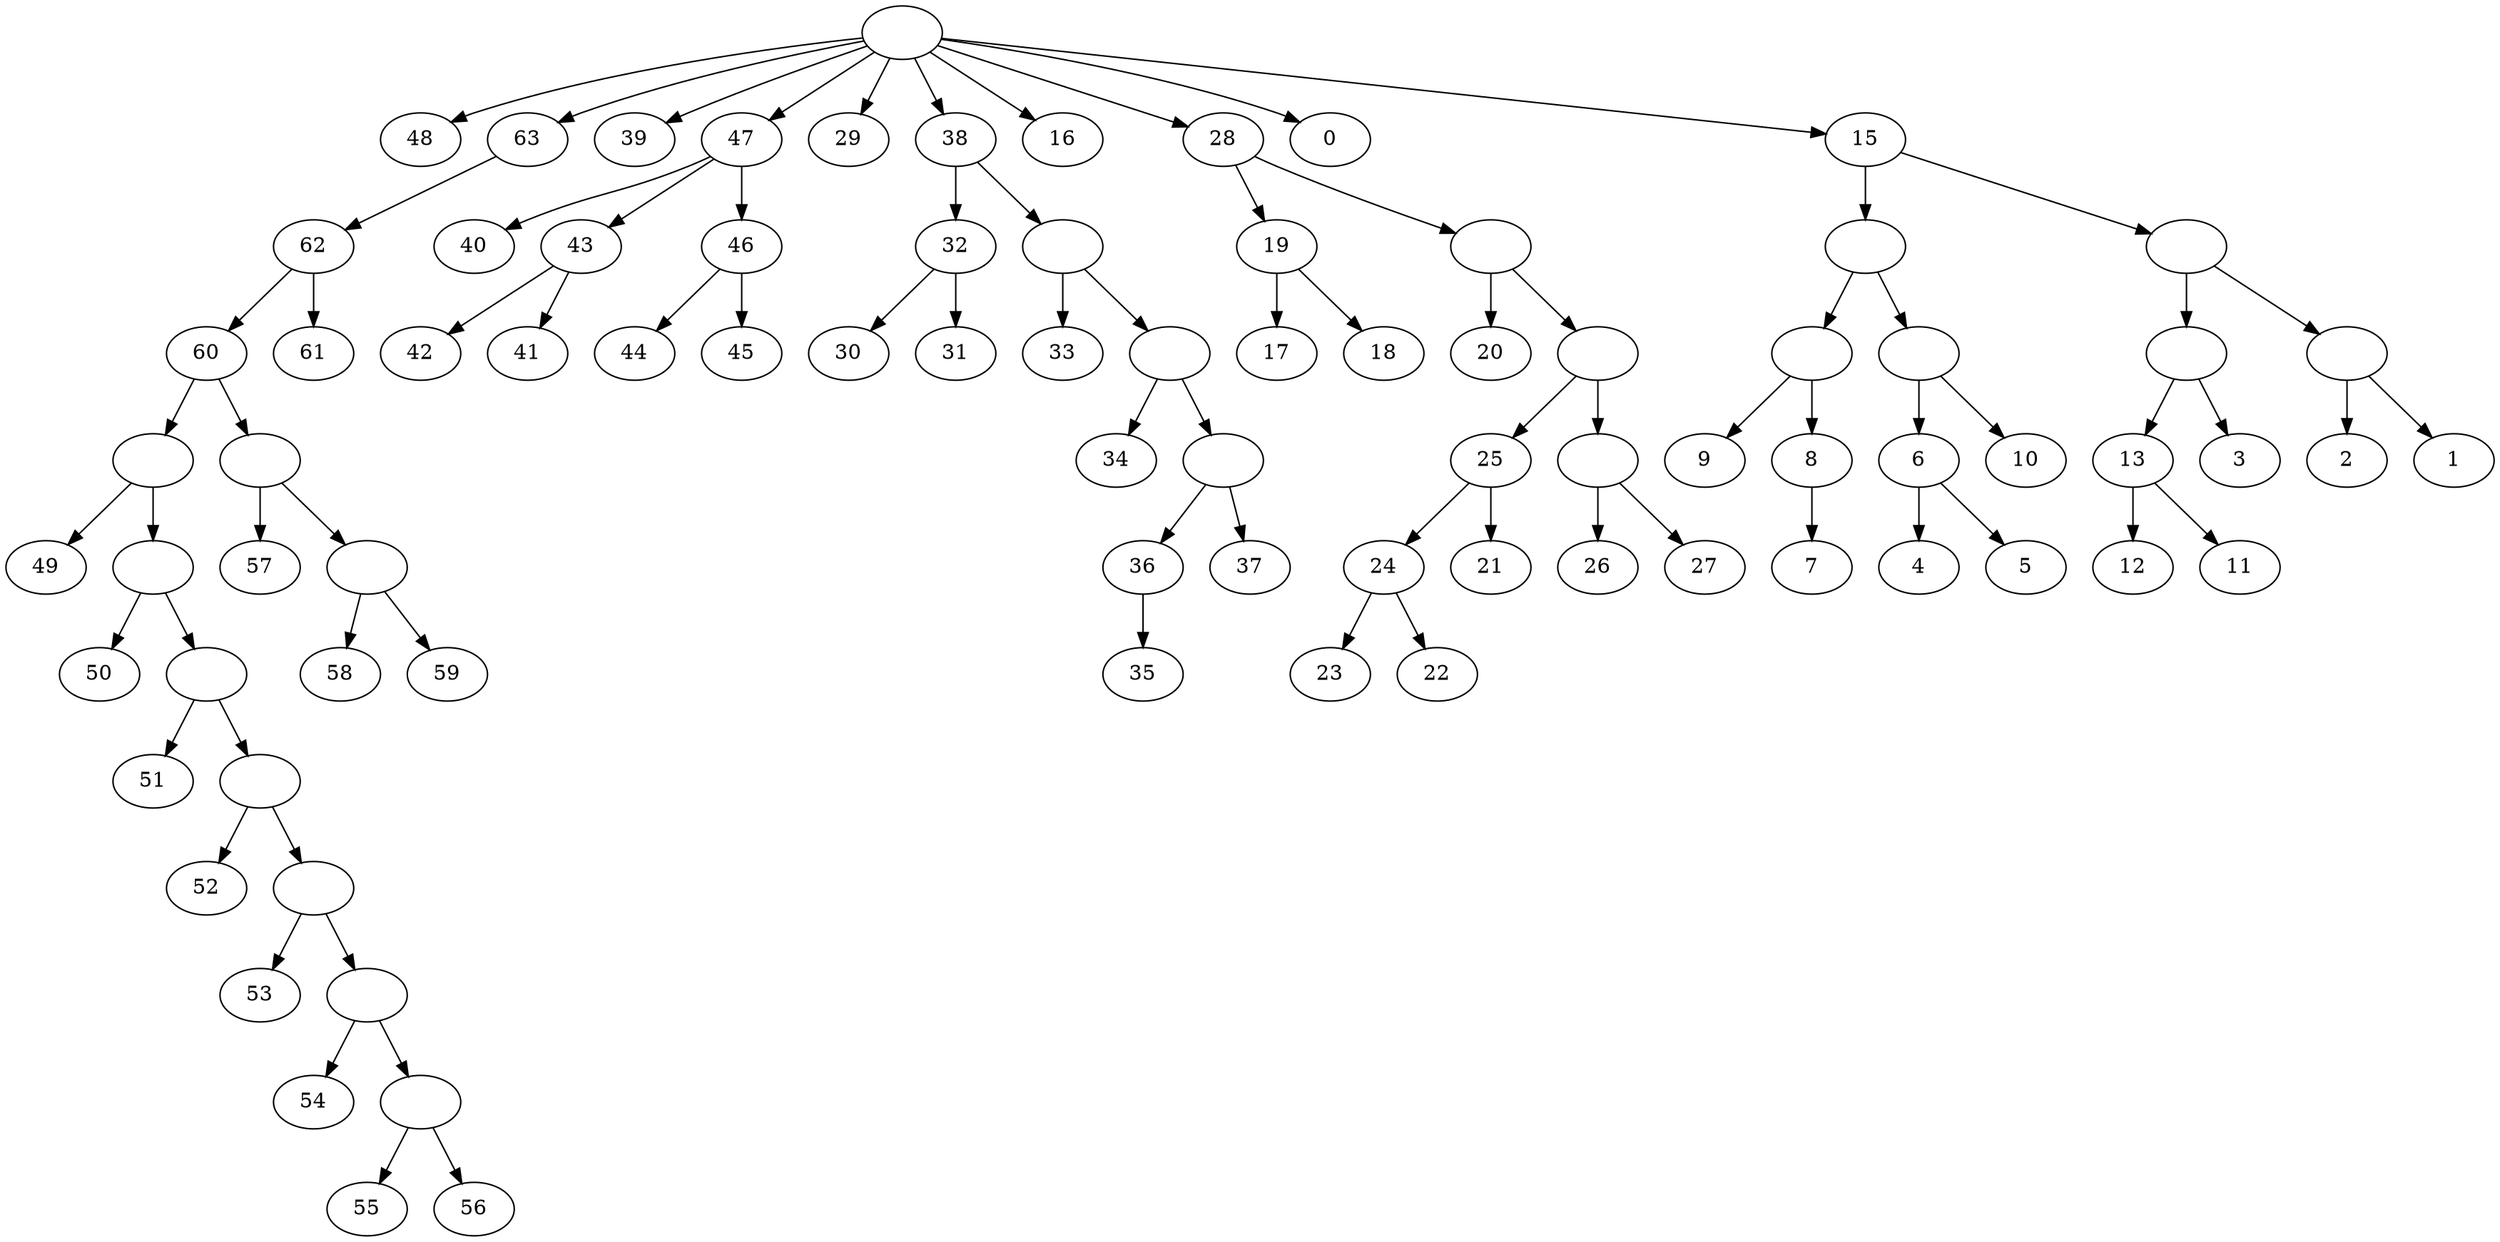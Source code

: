 digraph b13{
0 [label=""];
1 [label="48"];
0->1
2 [label="63"];
0->2
3 [label="62"];
2->3
4 [label="60"];
3->4
5 [label=""];
4->5
6 [label="49"];
5->6
7 [label=""];
5->7
8 [label="50"];
7->8
9 [label=""];
7->9
10 [label="51"];
9->10
11 [label=""];
9->11
12 [label="52"];
11->12
13 [label=""];
11->13
14 [label="53"];
13->14
15 [label=""];
13->15
16 [label="54"];
15->16
17 [label=""];
15->17
18 [label="55"];
17->18
19 [label="56"];
17->19
20 [label=""];
4->20
21 [label="57"];
20->21
22 [label=""];
20->22
23 [label="58"];
22->23
24 [label="59"];
22->24
25 [label="61"];
3->25
26 [label="39"];
0->26
27 [label="47"];
0->27
28 [label="40"];
27->28
29 [label="43"];
27->29
30 [label="42"];
29->30
31 [label="41"];
29->31
32 [label="46"];
27->32
33 [label="44"];
32->33
34 [label="45"];
32->34
35 [label="29"];
0->35
36 [label="38"];
0->36
37 [label="32"];
36->37
38 [label="30"];
37->38
39 [label="31"];
37->39
40 [label=""];
36->40
41 [label="33"];
40->41
42 [label=""];
40->42
43 [label="34"];
42->43
44 [label=""];
42->44
45 [label="36"];
44->45
46 [label="35"];
45->46
47 [label="37"];
44->47
48 [label="16"];
0->48
49 [label="28"];
0->49
50 [label="19"];
49->50
51 [label="17"];
50->51
52 [label="18"];
50->52
53 [label=""];
49->53
54 [label="20"];
53->54
55 [label=""];
53->55
56 [label="25"];
55->56
57 [label="24"];
56->57
58 [label="23"];
57->58
59 [label="22"];
57->59
60 [label="21"];
56->60
61 [label=""];
55->61
62 [label="26"];
61->62
63 [label="27"];
61->63
64 [label="0"];
0->64
65 [label="15"];
0->65
66 [label=""];
65->66
67 [label=""];
66->67
68 [label="9"];
67->68
69 [label="8"];
67->69
70 [label="7"];
69->70
71 [label=""];
66->71
72 [label="6"];
71->72
73 [label="4"];
72->73
74 [label="5"];
72->74
75 [label="10"];
71->75
76 [label=""];
65->76
77 [label=""];
76->77
78 [label="13"];
77->78
79 [label="12"];
78->79
80 [label="11"];
78->80
81 [label="3"];
77->81
82 [label=""];
76->82
83 [label="2"];
82->83
84 [label="1"];
82->84
}